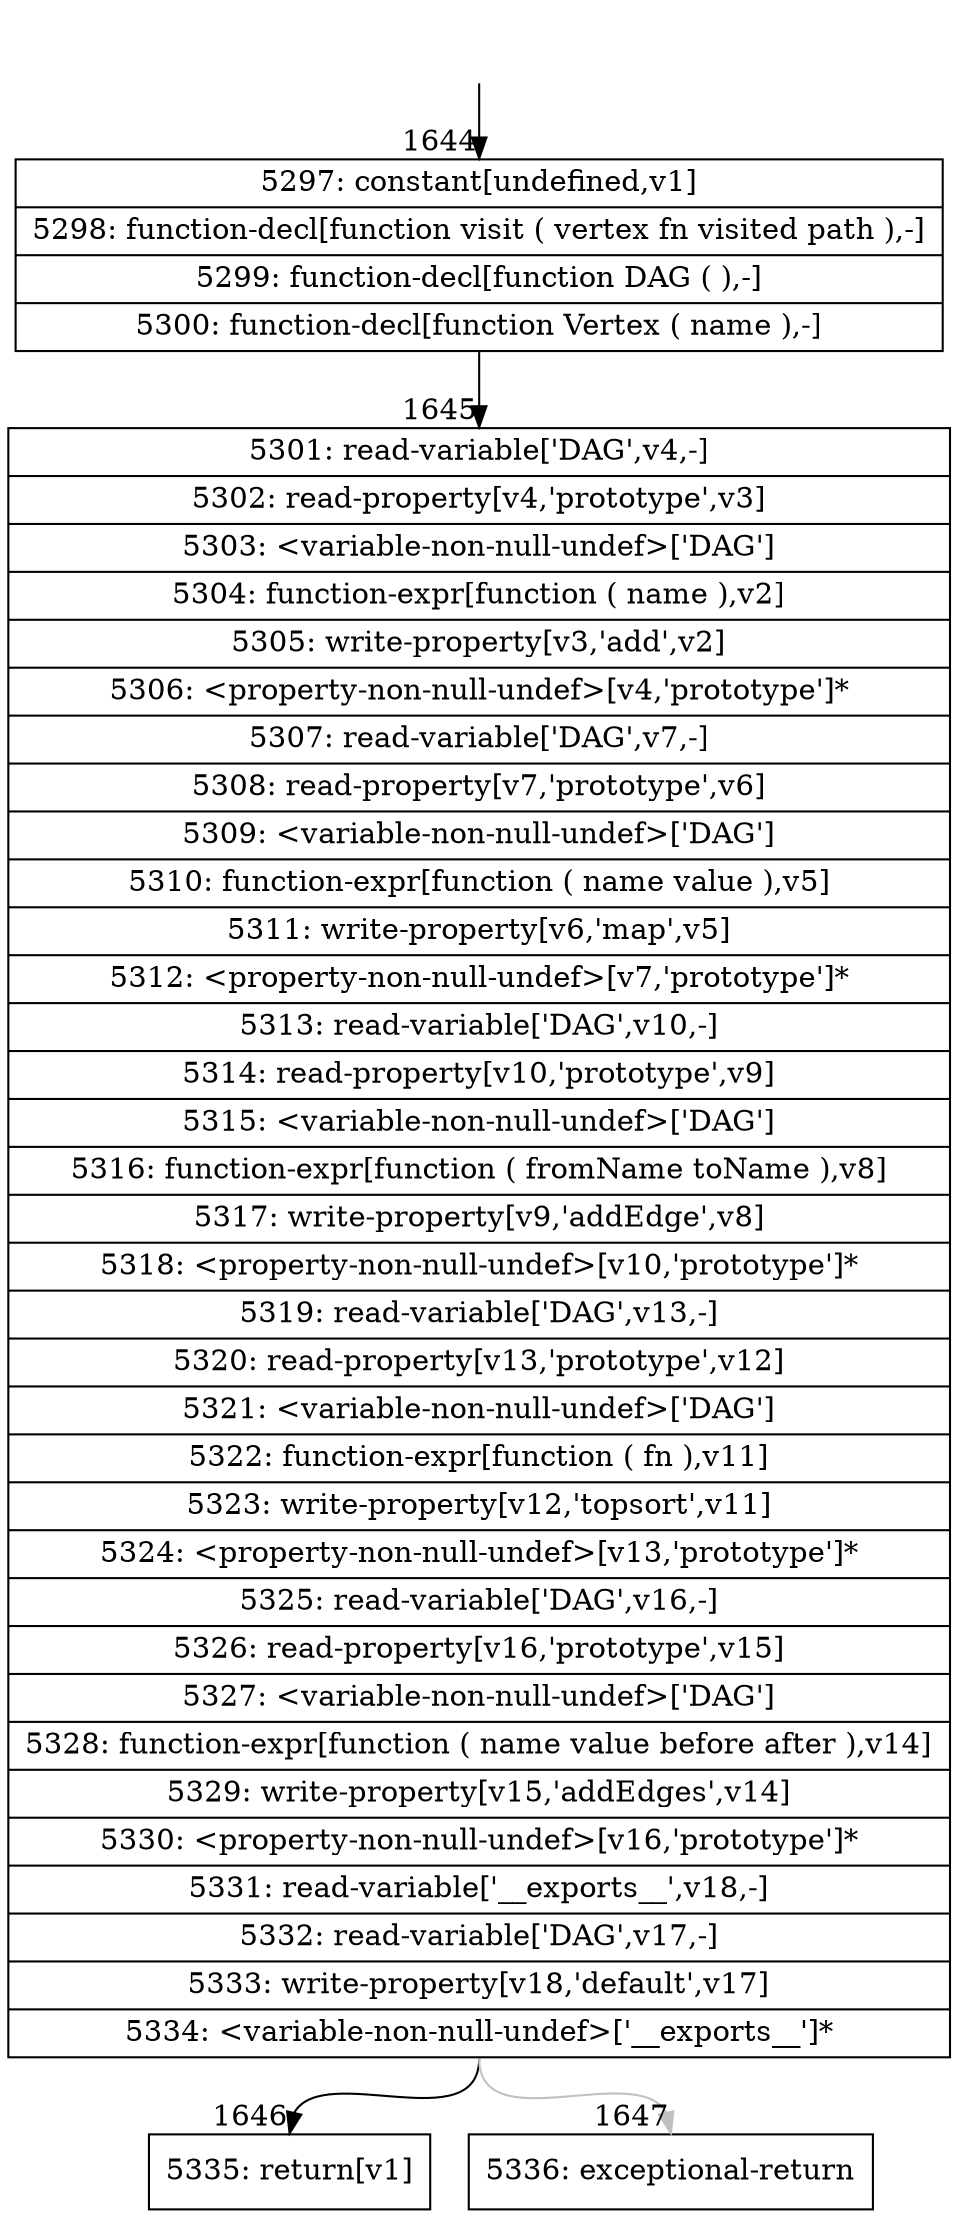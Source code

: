 digraph {
rankdir="TD"
BB_entry114[shape=none,label=""];
BB_entry114 -> BB1644 [tailport=s, headport=n, headlabel="    1644"]
BB1644 [shape=record label="{5297: constant[undefined,v1]|5298: function-decl[function visit ( vertex fn visited path ),-]|5299: function-decl[function DAG ( ),-]|5300: function-decl[function Vertex ( name ),-]}" ] 
BB1644 -> BB1645 [tailport=s, headport=n, headlabel="      1645"]
BB1645 [shape=record label="{5301: read-variable['DAG',v4,-]|5302: read-property[v4,'prototype',v3]|5303: \<variable-non-null-undef\>['DAG']|5304: function-expr[function ( name ),v2]|5305: write-property[v3,'add',v2]|5306: \<property-non-null-undef\>[v4,'prototype']*|5307: read-variable['DAG',v7,-]|5308: read-property[v7,'prototype',v6]|5309: \<variable-non-null-undef\>['DAG']|5310: function-expr[function ( name value ),v5]|5311: write-property[v6,'map',v5]|5312: \<property-non-null-undef\>[v7,'prototype']*|5313: read-variable['DAG',v10,-]|5314: read-property[v10,'prototype',v9]|5315: \<variable-non-null-undef\>['DAG']|5316: function-expr[function ( fromName toName ),v8]|5317: write-property[v9,'addEdge',v8]|5318: \<property-non-null-undef\>[v10,'prototype']*|5319: read-variable['DAG',v13,-]|5320: read-property[v13,'prototype',v12]|5321: \<variable-non-null-undef\>['DAG']|5322: function-expr[function ( fn ),v11]|5323: write-property[v12,'topsort',v11]|5324: \<property-non-null-undef\>[v13,'prototype']*|5325: read-variable['DAG',v16,-]|5326: read-property[v16,'prototype',v15]|5327: \<variable-non-null-undef\>['DAG']|5328: function-expr[function ( name value before after ),v14]|5329: write-property[v15,'addEdges',v14]|5330: \<property-non-null-undef\>[v16,'prototype']*|5331: read-variable['__exports__',v18,-]|5332: read-variable['DAG',v17,-]|5333: write-property[v18,'default',v17]|5334: \<variable-non-null-undef\>['__exports__']*}" ] 
BB1645 -> BB1646 [tailport=s, headport=n, headlabel="      1646"]
BB1645 -> BB1647 [tailport=s, headport=n, color=gray, headlabel="      1647"]
BB1646 [shape=record label="{5335: return[v1]}" ] 
BB1647 [shape=record label="{5336: exceptional-return}" ] 
//#$~ 2191
}
